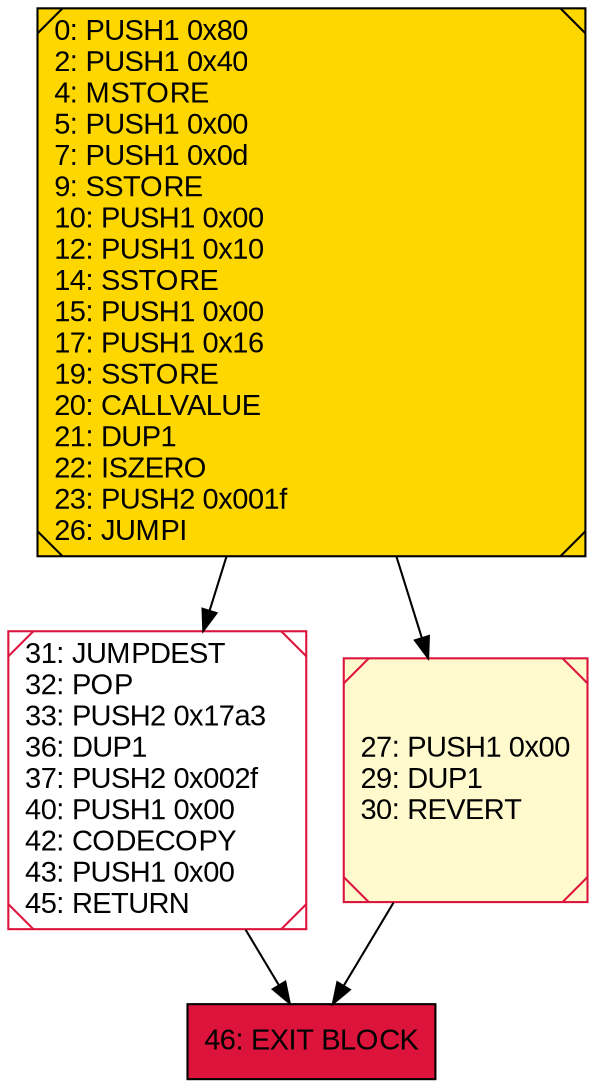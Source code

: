 digraph G {
bgcolor=transparent rankdir=UD;
node [shape=box style=filled color=black fillcolor=white fontname=arial fontcolor=black];
31 [label="31: JUMPDEST\l32: POP\l33: PUSH2 0x17a3\l36: DUP1\l37: PUSH2 0x002f\l40: PUSH1 0x00\l42: CODECOPY\l43: PUSH1 0x00\l45: RETURN\l" shape=Msquare color=crimson ];
0 [label="0: PUSH1 0x80\l2: PUSH1 0x40\l4: MSTORE\l5: PUSH1 0x00\l7: PUSH1 0x0d\l9: SSTORE\l10: PUSH1 0x00\l12: PUSH1 0x10\l14: SSTORE\l15: PUSH1 0x00\l17: PUSH1 0x16\l19: SSTORE\l20: CALLVALUE\l21: DUP1\l22: ISZERO\l23: PUSH2 0x001f\l26: JUMPI\l" fillcolor=lemonchiffon shape=Msquare fillcolor=gold ];
27 [label="27: PUSH1 0x00\l29: DUP1\l30: REVERT\l" fillcolor=lemonchiffon shape=Msquare color=crimson ];
46 [label="46: EXIT BLOCK\l" fillcolor=crimson ];
27 -> 46;
0 -> 31;
0 -> 27;
31 -> 46;
}